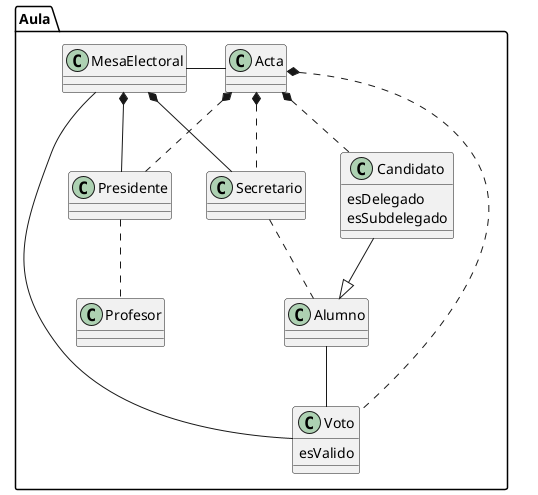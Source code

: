 @startuml

package Aula{
    Class Candidato{
        esDelegado
        esSubdelegado
    }
    Class Alumno
    Class Profesor
    Class Voto{
        esValido
    }
    Class Presidente
    Class Secretario
    Class MesaElectoral
    Class Acta


    Candidato --|> Alumno

    MesaElectoral *- Presidente
    MesaElectoral*- Secretario
    MesaElectoral - Acta

    Presidente .. Profesor
    Secretario .. Alumno

    MesaElectoral -- Voto
    Alumno -- Voto

    Acta *.. Presidente
    Acta *.. Secretario
    Acta *.. Voto
    Acta *.. Candidato




}
@enduml
